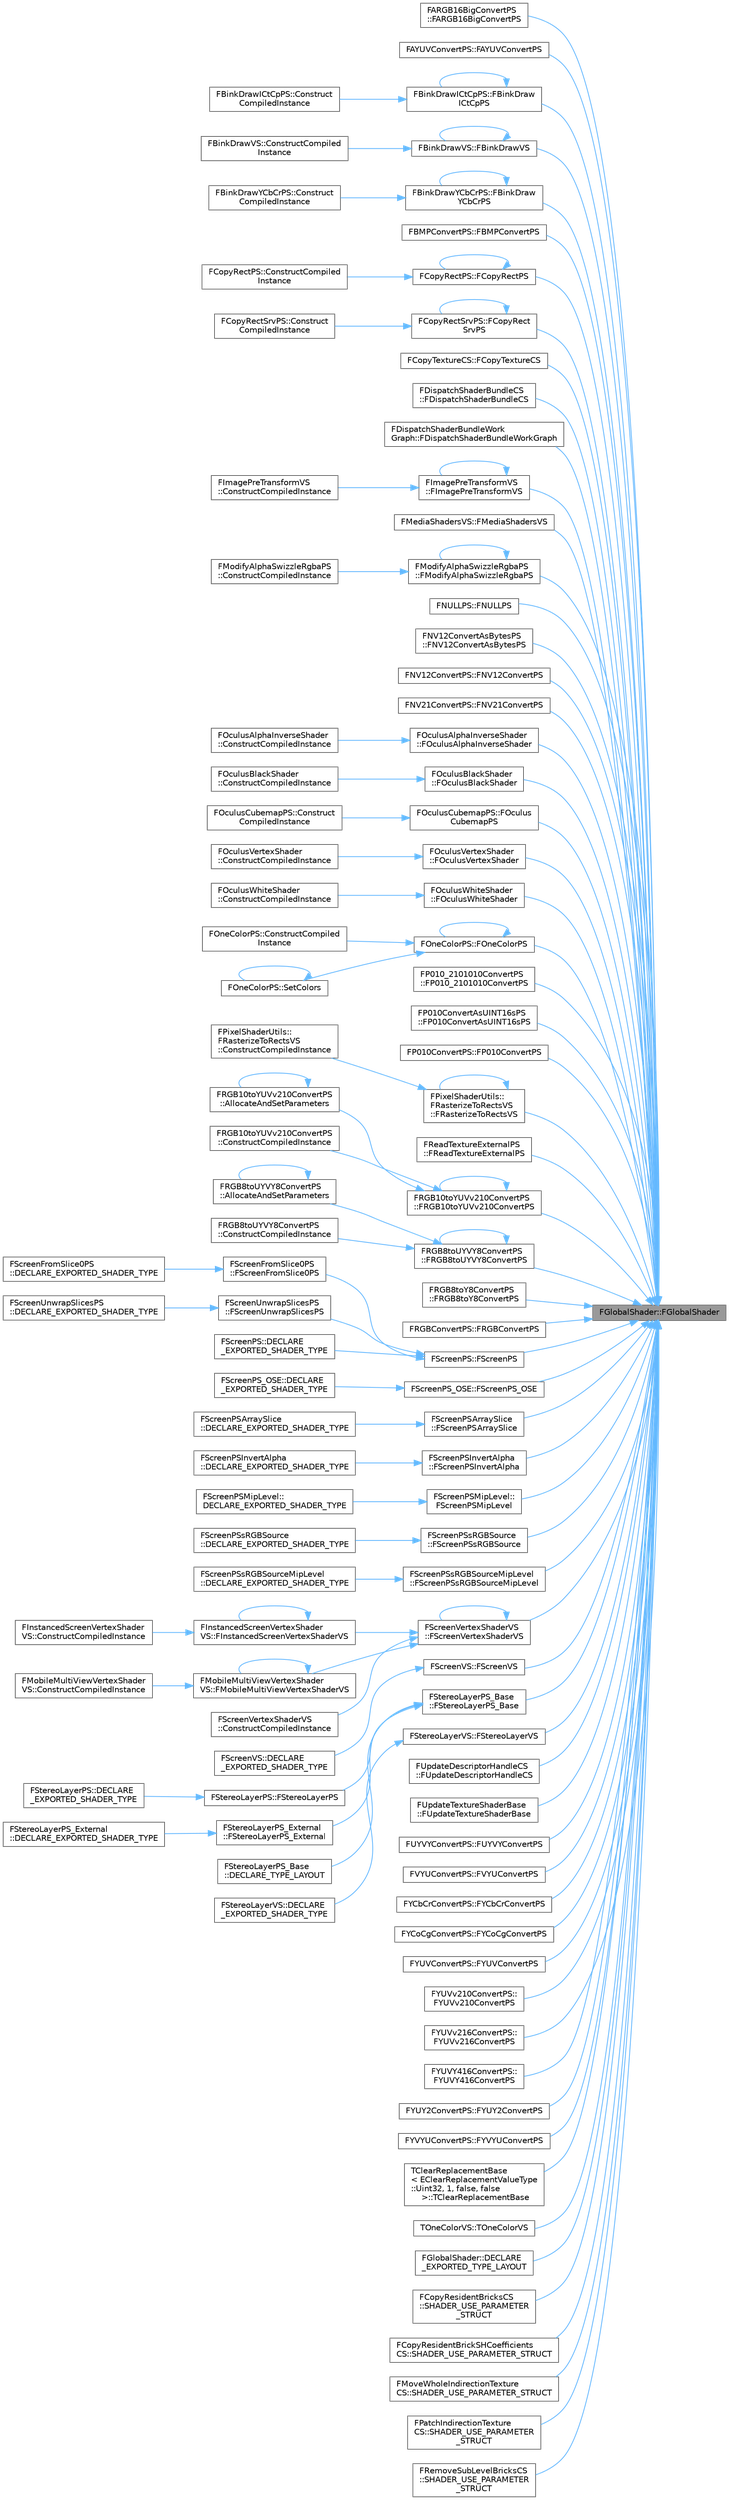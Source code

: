 digraph "FGlobalShader::FGlobalShader"
{
 // INTERACTIVE_SVG=YES
 // LATEX_PDF_SIZE
  bgcolor="transparent";
  edge [fontname=Helvetica,fontsize=10,labelfontname=Helvetica,labelfontsize=10];
  node [fontname=Helvetica,fontsize=10,shape=box,height=0.2,width=0.4];
  rankdir="RL";
  Node1 [id="Node000001",label="FGlobalShader::FGlobalShader",height=0.2,width=0.4,color="gray40", fillcolor="grey60", style="filled", fontcolor="black",tooltip=" "];
  Node1 -> Node2 [id="edge1_Node000001_Node000002",dir="back",color="steelblue1",style="solid",tooltip=" "];
  Node2 [id="Node000002",label="FARGB16BigConvertPS\l::FARGB16BigConvertPS",height=0.2,width=0.4,color="grey40", fillcolor="white", style="filled",URL="$d7/dff/classFARGB16BigConvertPS.html#a1546a1cf2cd12bab828bdc51266ab452",tooltip=" "];
  Node1 -> Node3 [id="edge2_Node000001_Node000003",dir="back",color="steelblue1",style="solid",tooltip=" "];
  Node3 [id="Node000003",label="FAYUVConvertPS::FAYUVConvertPS",height=0.2,width=0.4,color="grey40", fillcolor="white", style="filled",URL="$d0/dd4/classFAYUVConvertPS.html#a81fcce3f9466d0255ccfac33c141bdb2",tooltip=" "];
  Node1 -> Node4 [id="edge3_Node000001_Node000004",dir="back",color="steelblue1",style="solid",tooltip=" "];
  Node4 [id="Node000004",label="FBinkDrawICtCpPS::FBinkDraw\lICtCpPS",height=0.2,width=0.4,color="grey40", fillcolor="white", style="filled",URL="$d1/db4/structFBinkDrawICtCpPS.html#a8112b1bb4328e59064ea8a5fb8157124",tooltip=" "];
  Node4 -> Node4 [id="edge4_Node000004_Node000004",dir="back",color="steelblue1",style="solid",tooltip=" "];
  Node4 -> Node5 [id="edge5_Node000004_Node000005",dir="back",color="steelblue1",style="solid",tooltip=" "];
  Node5 [id="Node000005",label="FBinkDrawICtCpPS::Construct\lCompiledInstance",height=0.2,width=0.4,color="grey40", fillcolor="white", style="filled",URL="$d1/db4/structFBinkDrawICtCpPS.html#ad6f73b5794bdb7696beee6ce1121c237",tooltip=" "];
  Node1 -> Node6 [id="edge6_Node000001_Node000006",dir="back",color="steelblue1",style="solid",tooltip=" "];
  Node6 [id="Node000006",label="FBinkDrawVS::FBinkDrawVS",height=0.2,width=0.4,color="grey40", fillcolor="white", style="filled",URL="$d2/d2d/structFBinkDrawVS.html#a64e51a4860c411419145b16b2d8da222",tooltip=" "];
  Node6 -> Node6 [id="edge7_Node000006_Node000006",dir="back",color="steelblue1",style="solid",tooltip=" "];
  Node6 -> Node7 [id="edge8_Node000006_Node000007",dir="back",color="steelblue1",style="solid",tooltip=" "];
  Node7 [id="Node000007",label="FBinkDrawVS::ConstructCompiled\lInstance",height=0.2,width=0.4,color="grey40", fillcolor="white", style="filled",URL="$d2/d2d/structFBinkDrawVS.html#aff5d38bd596a22af6c45a4969dc11991",tooltip=" "];
  Node1 -> Node8 [id="edge9_Node000001_Node000008",dir="back",color="steelblue1",style="solid",tooltip=" "];
  Node8 [id="Node000008",label="FBinkDrawYCbCrPS::FBinkDraw\lYCbCrPS",height=0.2,width=0.4,color="grey40", fillcolor="white", style="filled",URL="$d9/d6f/structFBinkDrawYCbCrPS.html#aee370de0d56fe867e71a1f330e2864dd",tooltip=" "];
  Node8 -> Node8 [id="edge10_Node000008_Node000008",dir="back",color="steelblue1",style="solid",tooltip=" "];
  Node8 -> Node9 [id="edge11_Node000008_Node000009",dir="back",color="steelblue1",style="solid",tooltip=" "];
  Node9 [id="Node000009",label="FBinkDrawYCbCrPS::Construct\lCompiledInstance",height=0.2,width=0.4,color="grey40", fillcolor="white", style="filled",URL="$d9/d6f/structFBinkDrawYCbCrPS.html#a2797c257272007c17779da72766e24ca",tooltip=" "];
  Node1 -> Node10 [id="edge12_Node000001_Node000010",dir="back",color="steelblue1",style="solid",tooltip=" "];
  Node10 [id="Node000010",label="FBMPConvertPS::FBMPConvertPS",height=0.2,width=0.4,color="grey40", fillcolor="white", style="filled",URL="$d5/de9/classFBMPConvertPS.html#adc086184d63f1b37d76850c6391c3c9b",tooltip=" "];
  Node1 -> Node11 [id="edge13_Node000001_Node000011",dir="back",color="steelblue1",style="solid",tooltip=" "];
  Node11 [id="Node000011",label="FCopyRectPS::FCopyRectPS",height=0.2,width=0.4,color="grey40", fillcolor="white", style="filled",URL="$d0/d8f/classFCopyRectPS.html#ad05d5f16420ff35cc47703bd56e23c67",tooltip=" "];
  Node11 -> Node11 [id="edge14_Node000011_Node000011",dir="back",color="steelblue1",style="solid",tooltip=" "];
  Node11 -> Node12 [id="edge15_Node000011_Node000012",dir="back",color="steelblue1",style="solid",tooltip=" "];
  Node12 [id="Node000012",label="FCopyRectPS::ConstructCompiled\lInstance",height=0.2,width=0.4,color="grey40", fillcolor="white", style="filled",URL="$d0/d8f/classFCopyRectPS.html#a4455b3e9538f5af69b0d3b8656dd3ebd",tooltip=" "];
  Node1 -> Node13 [id="edge16_Node000001_Node000013",dir="back",color="steelblue1",style="solid",tooltip=" "];
  Node13 [id="Node000013",label="FCopyRectSrvPS::FCopyRect\lSrvPS",height=0.2,width=0.4,color="grey40", fillcolor="white", style="filled",URL="$d1/de6/classFCopyRectSrvPS.html#ad7b49567fde5c94abc3e26744fc130cd",tooltip=" "];
  Node13 -> Node13 [id="edge17_Node000013_Node000013",dir="back",color="steelblue1",style="solid",tooltip=" "];
  Node13 -> Node14 [id="edge18_Node000013_Node000014",dir="back",color="steelblue1",style="solid",tooltip=" "];
  Node14 [id="Node000014",label="FCopyRectSrvPS::Construct\lCompiledInstance",height=0.2,width=0.4,color="grey40", fillcolor="white", style="filled",URL="$d1/de6/classFCopyRectSrvPS.html#a7bca7824e8c0c3a6bbdc097d9df52b22",tooltip=" "];
  Node1 -> Node15 [id="edge19_Node000001_Node000015",dir="back",color="steelblue1",style="solid",tooltip=" "];
  Node15 [id="Node000015",label="FCopyTextureCS::FCopyTextureCS",height=0.2,width=0.4,color="grey40", fillcolor="white", style="filled",URL="$d0/d59/classFCopyTextureCS.html#afc85617a84e817f9fe93418214d2c7cd",tooltip=" "];
  Node1 -> Node16 [id="edge20_Node000001_Node000016",dir="back",color="steelblue1",style="solid",tooltip=" "];
  Node16 [id="Node000016",label="FDispatchShaderBundleCS\l::FDispatchShaderBundleCS",height=0.2,width=0.4,color="grey40", fillcolor="white", style="filled",URL="$dd/d49/classFDispatchShaderBundleCS.html#a588950e8ecb00b7a48a53c68b9fc7555",tooltip=" "];
  Node1 -> Node17 [id="edge21_Node000001_Node000017",dir="back",color="steelblue1",style="solid",tooltip=" "];
  Node17 [id="Node000017",label="FDispatchShaderBundleWork\lGraph::FDispatchShaderBundleWorkGraph",height=0.2,width=0.4,color="grey40", fillcolor="white", style="filled",URL="$d5/d06/classFDispatchShaderBundleWorkGraph.html#aa0582a3f15b11de692ec8a2588ce285c",tooltip=" "];
  Node1 -> Node18 [id="edge22_Node000001_Node000018",dir="back",color="steelblue1",style="solid",tooltip=" "];
  Node18 [id="Node000018",label="FImagePreTransformVS\l::FImagePreTransformVS",height=0.2,width=0.4,color="grey40", fillcolor="white", style="filled",URL="$da/d87/classFImagePreTransformVS.html#a125045dd2d6bb003f8bd2dce035d18a2",tooltip=" "];
  Node18 -> Node18 [id="edge23_Node000018_Node000018",dir="back",color="steelblue1",style="solid",tooltip=" "];
  Node18 -> Node19 [id="edge24_Node000018_Node000019",dir="back",color="steelblue1",style="solid",tooltip=" "];
  Node19 [id="Node000019",label="FImagePreTransformVS\l::ConstructCompiledInstance",height=0.2,width=0.4,color="grey40", fillcolor="white", style="filled",URL="$da/d87/classFImagePreTransformVS.html#afc7577e8223ade5fccc97cb473ac9083",tooltip=" "];
  Node1 -> Node20 [id="edge25_Node000001_Node000020",dir="back",color="steelblue1",style="solid",tooltip=" "];
  Node20 [id="Node000020",label="FMediaShadersVS::FMediaShadersVS",height=0.2,width=0.4,color="grey40", fillcolor="white", style="filled",URL="$d2/d41/classFMediaShadersVS.html#a1358d481ef63aca7514822e7172c3733",tooltip="Initialization constructor."];
  Node1 -> Node21 [id="edge26_Node000001_Node000021",dir="back",color="steelblue1",style="solid",tooltip=" "];
  Node21 [id="Node000021",label="FModifyAlphaSwizzleRgbaPS\l::FModifyAlphaSwizzleRgbaPS",height=0.2,width=0.4,color="grey40", fillcolor="white", style="filled",URL="$d1/dfd/classFModifyAlphaSwizzleRgbaPS.html#a26409c2d9121ee2d86e5f6fcb1101f01",tooltip=" "];
  Node21 -> Node21 [id="edge27_Node000021_Node000021",dir="back",color="steelblue1",style="solid",tooltip=" "];
  Node21 -> Node22 [id="edge28_Node000021_Node000022",dir="back",color="steelblue1",style="solid",tooltip=" "];
  Node22 [id="Node000022",label="FModifyAlphaSwizzleRgbaPS\l::ConstructCompiledInstance",height=0.2,width=0.4,color="grey40", fillcolor="white", style="filled",URL="$d1/dfd/classFModifyAlphaSwizzleRgbaPS.html#abdcb216c4860a0f74404ae286a6e89e8",tooltip=" "];
  Node1 -> Node23 [id="edge29_Node000001_Node000023",dir="back",color="steelblue1",style="solid",tooltip=" "];
  Node23 [id="Node000023",label="FNULLPS::FNULLPS",height=0.2,width=0.4,color="grey40", fillcolor="white", style="filled",URL="$d3/deb/classFNULLPS.html#a0031077867722d00bd1b1c6ce2fba831",tooltip=" "];
  Node1 -> Node24 [id="edge30_Node000001_Node000024",dir="back",color="steelblue1",style="solid",tooltip=" "];
  Node24 [id="Node000024",label="FNV12ConvertAsBytesPS\l::FNV12ConvertAsBytesPS",height=0.2,width=0.4,color="grey40", fillcolor="white", style="filled",URL="$df/d87/classFNV12ConvertAsBytesPS.html#a8e548e2b16fa6b211b73182a559d1855",tooltip=" "];
  Node1 -> Node25 [id="edge31_Node000001_Node000025",dir="back",color="steelblue1",style="solid",tooltip=" "];
  Node25 [id="Node000025",label="FNV12ConvertPS::FNV12ConvertPS",height=0.2,width=0.4,color="grey40", fillcolor="white", style="filled",URL="$dd/d1d/classFNV12ConvertPS.html#a05ee2df8ec522f61a5cebf7d7086ee37",tooltip=" "];
  Node1 -> Node26 [id="edge32_Node000001_Node000026",dir="back",color="steelblue1",style="solid",tooltip=" "];
  Node26 [id="Node000026",label="FNV21ConvertPS::FNV21ConvertPS",height=0.2,width=0.4,color="grey40", fillcolor="white", style="filled",URL="$dd/dc5/classFNV21ConvertPS.html#a74750c4e8392f706fa2fdb256162f3db",tooltip=" "];
  Node1 -> Node27 [id="edge33_Node000001_Node000027",dir="back",color="steelblue1",style="solid",tooltip=" "];
  Node27 [id="Node000027",label="FOculusAlphaInverseShader\l::FOculusAlphaInverseShader",height=0.2,width=0.4,color="grey40", fillcolor="white", style="filled",URL="$dd/d47/classFOculusAlphaInverseShader.html#af05765646b2acc6ad5d5b30668b6dcbe",tooltip=" "];
  Node27 -> Node28 [id="edge34_Node000027_Node000028",dir="back",color="steelblue1",style="solid",tooltip=" "];
  Node28 [id="Node000028",label="FOculusAlphaInverseShader\l::ConstructCompiledInstance",height=0.2,width=0.4,color="grey40", fillcolor="white", style="filled",URL="$dd/d47/classFOculusAlphaInverseShader.html#a4af590559d0a67f081755701c4af7c43",tooltip=" "];
  Node1 -> Node29 [id="edge35_Node000001_Node000029",dir="back",color="steelblue1",style="solid",tooltip=" "];
  Node29 [id="Node000029",label="FOculusBlackShader\l::FOculusBlackShader",height=0.2,width=0.4,color="grey40", fillcolor="white", style="filled",URL="$d9/d78/classFOculusBlackShader.html#aa51ce20b20b115fb5965673b7b4bc982",tooltip=" "];
  Node29 -> Node30 [id="edge36_Node000029_Node000030",dir="back",color="steelblue1",style="solid",tooltip=" "];
  Node30 [id="Node000030",label="FOculusBlackShader\l::ConstructCompiledInstance",height=0.2,width=0.4,color="grey40", fillcolor="white", style="filled",URL="$d9/d78/classFOculusBlackShader.html#ad37e23de412ce7343ee87871c194459c",tooltip=" "];
  Node1 -> Node31 [id="edge37_Node000001_Node000031",dir="back",color="steelblue1",style="solid",tooltip=" "];
  Node31 [id="Node000031",label="FOculusCubemapPS::FOculus\lCubemapPS",height=0.2,width=0.4,color="grey40", fillcolor="white", style="filled",URL="$d0/d85/classFOculusCubemapPS.html#aa86d4afdc5fb730af8b5a37e9bb448fc",tooltip=" "];
  Node31 -> Node32 [id="edge38_Node000031_Node000032",dir="back",color="steelblue1",style="solid",tooltip=" "];
  Node32 [id="Node000032",label="FOculusCubemapPS::Construct\lCompiledInstance",height=0.2,width=0.4,color="grey40", fillcolor="white", style="filled",URL="$d0/d85/classFOculusCubemapPS.html#ae206a75b39cbf56a4b14cd54ccc00c53",tooltip=" "];
  Node1 -> Node33 [id="edge39_Node000001_Node000033",dir="back",color="steelblue1",style="solid",tooltip=" "];
  Node33 [id="Node000033",label="FOculusVertexShader\l::FOculusVertexShader",height=0.2,width=0.4,color="grey40", fillcolor="white", style="filled",URL="$df/de5/classFOculusVertexShader.html#aabb08474d64d4336efcd94535b4d8272",tooltip=" "];
  Node33 -> Node34 [id="edge40_Node000033_Node000034",dir="back",color="steelblue1",style="solid",tooltip=" "];
  Node34 [id="Node000034",label="FOculusVertexShader\l::ConstructCompiledInstance",height=0.2,width=0.4,color="grey40", fillcolor="white", style="filled",URL="$df/de5/classFOculusVertexShader.html#a141db781c5eb11eec1b7dddb4fc87751",tooltip=" "];
  Node1 -> Node35 [id="edge41_Node000001_Node000035",dir="back",color="steelblue1",style="solid",tooltip=" "];
  Node35 [id="Node000035",label="FOculusWhiteShader\l::FOculusWhiteShader",height=0.2,width=0.4,color="grey40", fillcolor="white", style="filled",URL="$df/ded/classFOculusWhiteShader.html#a1854fd977fc16d6ee351c02bc5cdf2c8",tooltip=" "];
  Node35 -> Node36 [id="edge42_Node000035_Node000036",dir="back",color="steelblue1",style="solid",tooltip=" "];
  Node36 [id="Node000036",label="FOculusWhiteShader\l::ConstructCompiledInstance",height=0.2,width=0.4,color="grey40", fillcolor="white", style="filled",URL="$df/ded/classFOculusWhiteShader.html#a4a9bb4e970377fdd6eca128790a0f7f3",tooltip=" "];
  Node1 -> Node37 [id="edge43_Node000001_Node000037",dir="back",color="steelblue1",style="solid",tooltip=" "];
  Node37 [id="Node000037",label="FOneColorPS::FOneColorPS",height=0.2,width=0.4,color="grey40", fillcolor="white", style="filled",URL="$d7/d92/classFOneColorPS.html#aa6f8549b4302d400e466c12df8454087",tooltip=" "];
  Node37 -> Node37 [id="edge44_Node000037_Node000037",dir="back",color="steelblue1",style="solid",tooltip=" "];
  Node37 -> Node38 [id="edge45_Node000037_Node000038",dir="back",color="steelblue1",style="solid",tooltip=" "];
  Node38 [id="Node000038",label="FOneColorPS::ConstructCompiled\lInstance",height=0.2,width=0.4,color="grey40", fillcolor="white", style="filled",URL="$d7/d92/classFOneColorPS.html#a97650a044b355b4b5ffb94e40d6714b8",tooltip=" "];
  Node37 -> Node39 [id="edge46_Node000037_Node000039",dir="back",color="steelblue1",style="solid",tooltip=" "];
  Node39 [id="Node000039",label="FOneColorPS::SetColors",height=0.2,width=0.4,color="grey40", fillcolor="white", style="filled",URL="$d7/d92/classFOneColorPS.html#a407e3548e0bf6996100a2060e7672f2b",tooltip=" "];
  Node39 -> Node39 [id="edge47_Node000039_Node000039",dir="back",color="steelblue1",style="solid",tooltip=" "];
  Node1 -> Node40 [id="edge48_Node000001_Node000040",dir="back",color="steelblue1",style="solid",tooltip=" "];
  Node40 [id="Node000040",label="FP010_2101010ConvertPS\l::FP010_2101010ConvertPS",height=0.2,width=0.4,color="grey40", fillcolor="white", style="filled",URL="$d4/d17/classFP010__2101010ConvertPS.html#a7d8a369decd2d6553825b3d3cbba58b1",tooltip=" "];
  Node1 -> Node41 [id="edge49_Node000001_Node000041",dir="back",color="steelblue1",style="solid",tooltip=" "];
  Node41 [id="Node000041",label="FP010ConvertAsUINT16sPS\l::FP010ConvertAsUINT16sPS",height=0.2,width=0.4,color="grey40", fillcolor="white", style="filled",URL="$d8/d21/classFP010ConvertAsUINT16sPS.html#a7cf1d7a8434c542242c5b4722ff15901",tooltip=" "];
  Node1 -> Node42 [id="edge50_Node000001_Node000042",dir="back",color="steelblue1",style="solid",tooltip=" "];
  Node42 [id="Node000042",label="FP010ConvertPS::FP010ConvertPS",height=0.2,width=0.4,color="grey40", fillcolor="white", style="filled",URL="$d2/d44/classFP010ConvertPS.html#aee1e13c04c18f9ff66d1a1290002fac3",tooltip=" "];
  Node1 -> Node43 [id="edge51_Node000001_Node000043",dir="back",color="steelblue1",style="solid",tooltip=" "];
  Node43 [id="Node000043",label="FPixelShaderUtils::\lFRasterizeToRectsVS\l::FRasterizeToRectsVS",height=0.2,width=0.4,color="grey40", fillcolor="white", style="filled",URL="$df/dd7/classFPixelShaderUtils_1_1FRasterizeToRectsVS.html#af863d0d4525a61ade03e86e633f44d2d",tooltip=" "];
  Node43 -> Node43 [id="edge52_Node000043_Node000043",dir="back",color="steelblue1",style="solid",tooltip=" "];
  Node43 -> Node44 [id="edge53_Node000043_Node000044",dir="back",color="steelblue1",style="solid",tooltip=" "];
  Node44 [id="Node000044",label="FPixelShaderUtils::\lFRasterizeToRectsVS\l::ConstructCompiledInstance",height=0.2,width=0.4,color="grey40", fillcolor="white", style="filled",URL="$df/dd7/classFPixelShaderUtils_1_1FRasterizeToRectsVS.html#a98f54521597eaec3718d3e5abf5abe27",tooltip=" "];
  Node1 -> Node45 [id="edge54_Node000001_Node000045",dir="back",color="steelblue1",style="solid",tooltip=" "];
  Node45 [id="Node000045",label="FReadTextureExternalPS\l::FReadTextureExternalPS",height=0.2,width=0.4,color="grey40", fillcolor="white", style="filled",URL="$d7/d43/classFReadTextureExternalPS.html#abb6bf8024e8b8bf081eb4b0002e7463c",tooltip=" "];
  Node1 -> Node46 [id="edge55_Node000001_Node000046",dir="back",color="steelblue1",style="solid",tooltip=" "];
  Node46 [id="Node000046",label="FRGB10toYUVv210ConvertPS\l::FRGB10toYUVv210ConvertPS",height=0.2,width=0.4,color="grey40", fillcolor="white", style="filled",URL="$d5/d92/classFRGB10toYUVv210ConvertPS.html#a99b15dbba287031cee5aee2819a21a6a",tooltip=" "];
  Node46 -> Node46 [id="edge56_Node000046_Node000046",dir="back",color="steelblue1",style="solid",tooltip=" "];
  Node46 -> Node47 [id="edge57_Node000046_Node000047",dir="back",color="steelblue1",style="solid",tooltip=" "];
  Node47 [id="Node000047",label="FRGB10toYUVv210ConvertPS\l::AllocateAndSetParameters",height=0.2,width=0.4,color="grey40", fillcolor="white", style="filled",URL="$d5/d92/classFRGB10toYUVv210ConvertPS.html#a21309fe3fceabe29c451421dfc3c911e",tooltip="Allocates and setup shader parameter in the incoming graph builder."];
  Node47 -> Node47 [id="edge58_Node000047_Node000047",dir="back",color="steelblue1",style="solid",tooltip=" "];
  Node46 -> Node48 [id="edge59_Node000046_Node000048",dir="back",color="steelblue1",style="solid",tooltip=" "];
  Node48 [id="Node000048",label="FRGB10toYUVv210ConvertPS\l::ConstructCompiledInstance",height=0.2,width=0.4,color="grey40", fillcolor="white", style="filled",URL="$d5/d92/classFRGB10toYUVv210ConvertPS.html#a24a0842611e7b28755e427546ecc0090",tooltip=" "];
  Node1 -> Node49 [id="edge60_Node000001_Node000049",dir="back",color="steelblue1",style="solid",tooltip=" "];
  Node49 [id="Node000049",label="FRGB8toUYVY8ConvertPS\l::FRGB8toUYVY8ConvertPS",height=0.2,width=0.4,color="grey40", fillcolor="white", style="filled",URL="$d4/d05/classFRGB8toUYVY8ConvertPS.html#a6763ce3ebdf8e0f1348bd4b6f400bafa",tooltip=" "];
  Node49 -> Node49 [id="edge61_Node000049_Node000049",dir="back",color="steelblue1",style="solid",tooltip=" "];
  Node49 -> Node50 [id="edge62_Node000049_Node000050",dir="back",color="steelblue1",style="solid",tooltip=" "];
  Node50 [id="Node000050",label="FRGB8toUYVY8ConvertPS\l::AllocateAndSetParameters",height=0.2,width=0.4,color="grey40", fillcolor="white", style="filled",URL="$d4/d05/classFRGB8toUYVY8ConvertPS.html#a138064e848545c6154262f162f3a2a12",tooltip="Allocates and setup shader parameter in the incoming graph builder."];
  Node50 -> Node50 [id="edge63_Node000050_Node000050",dir="back",color="steelblue1",style="solid",tooltip=" "];
  Node49 -> Node51 [id="edge64_Node000049_Node000051",dir="back",color="steelblue1",style="solid",tooltip=" "];
  Node51 [id="Node000051",label="FRGB8toUYVY8ConvertPS\l::ConstructCompiledInstance",height=0.2,width=0.4,color="grey40", fillcolor="white", style="filled",URL="$d4/d05/classFRGB8toUYVY8ConvertPS.html#a56c2fd7fa59666bca4e7f242f30e3987",tooltip=" "];
  Node1 -> Node52 [id="edge65_Node000001_Node000052",dir="back",color="steelblue1",style="solid",tooltip=" "];
  Node52 [id="Node000052",label="FRGB8toY8ConvertPS\l::FRGB8toY8ConvertPS",height=0.2,width=0.4,color="grey40", fillcolor="white", style="filled",URL="$d8/d78/classFRGB8toY8ConvertPS.html#aff1ab85026120d571649c428cba79063",tooltip=" "];
  Node1 -> Node53 [id="edge66_Node000001_Node000053",dir="back",color="steelblue1",style="solid",tooltip=" "];
  Node53 [id="Node000053",label="FRGBConvertPS::FRGBConvertPS",height=0.2,width=0.4,color="grey40", fillcolor="white", style="filled",URL="$d3/d7f/classFRGBConvertPS.html#a540a4dbb38206d2501e00db4975872da",tooltip=" "];
  Node1 -> Node54 [id="edge67_Node000001_Node000054",dir="back",color="steelblue1",style="solid",tooltip=" "];
  Node54 [id="Node000054",label="FScreenPS::FScreenPS",height=0.2,width=0.4,color="grey40", fillcolor="white", style="filled",URL="$d9/d2a/classFScreenPS.html#a73f1d1a0c709246b9aebfa7376f29b90",tooltip=" "];
  Node54 -> Node55 [id="edge68_Node000054_Node000055",dir="back",color="steelblue1",style="solid",tooltip=" "];
  Node55 [id="Node000055",label="FScreenFromSlice0PS\l::FScreenFromSlice0PS",height=0.2,width=0.4,color="grey40", fillcolor="white", style="filled",URL="$d7/d85/classFScreenFromSlice0PS.html#aafe1ee868cb1a3835bd05f00508f11f7",tooltip=" "];
  Node55 -> Node56 [id="edge69_Node000055_Node000056",dir="back",color="steelblue1",style="solid",tooltip=" "];
  Node56 [id="Node000056",label="FScreenFromSlice0PS\l::DECLARE_EXPORTED_SHADER_TYPE",height=0.2,width=0.4,color="grey40", fillcolor="white", style="filled",URL="$d7/d85/classFScreenFromSlice0PS.html#a45fbf3208d179a2009165575b2828dae",tooltip=" "];
  Node54 -> Node57 [id="edge70_Node000054_Node000057",dir="back",color="steelblue1",style="solid",tooltip=" "];
  Node57 [id="Node000057",label="FScreenUnwrapSlicesPS\l::FScreenUnwrapSlicesPS",height=0.2,width=0.4,color="grey40", fillcolor="white", style="filled",URL="$d9/d23/classFScreenUnwrapSlicesPS.html#a550f8d2d0062a38f079f4ea5ff63271b",tooltip=" "];
  Node57 -> Node58 [id="edge71_Node000057_Node000058",dir="back",color="steelblue1",style="solid",tooltip=" "];
  Node58 [id="Node000058",label="FScreenUnwrapSlicesPS\l::DECLARE_EXPORTED_SHADER_TYPE",height=0.2,width=0.4,color="grey40", fillcolor="white", style="filled",URL="$d9/d23/classFScreenUnwrapSlicesPS.html#ae7dd0ca34614039f97d6d089b88d4a03",tooltip=" "];
  Node54 -> Node59 [id="edge72_Node000054_Node000059",dir="back",color="steelblue1",style="solid",tooltip=" "];
  Node59 [id="Node000059",label="FScreenPS::DECLARE\l_EXPORTED_SHADER_TYPE",height=0.2,width=0.4,color="grey40", fillcolor="white", style="filled",URL="$d9/d2a/classFScreenPS.html#a233051b6a06c03f61727fcfda8592113",tooltip=" "];
  Node1 -> Node60 [id="edge73_Node000001_Node000060",dir="back",color="steelblue1",style="solid",tooltip=" "];
  Node60 [id="Node000060",label="FScreenPS_OSE::FScreenPS_OSE",height=0.2,width=0.4,color="grey40", fillcolor="white", style="filled",URL="$dd/dc7/classFScreenPS__OSE.html#ae1e5e931659cb16535de74c5281b9059",tooltip=" "];
  Node60 -> Node61 [id="edge74_Node000060_Node000061",dir="back",color="steelblue1",style="solid",tooltip=" "];
  Node61 [id="Node000061",label="FScreenPS_OSE::DECLARE\l_EXPORTED_SHADER_TYPE",height=0.2,width=0.4,color="grey40", fillcolor="white", style="filled",URL="$dd/dc7/classFScreenPS__OSE.html#afe6c03bb7d62fdc30695e5eee7718413",tooltip=" "];
  Node1 -> Node62 [id="edge75_Node000001_Node000062",dir="back",color="steelblue1",style="solid",tooltip=" "];
  Node62 [id="Node000062",label="FScreenPSArraySlice\l::FScreenPSArraySlice",height=0.2,width=0.4,color="grey40", fillcolor="white", style="filled",URL="$d0/d79/classFScreenPSArraySlice.html#a63db3bd381ddfbeb740df7e4efc68d62",tooltip=" "];
  Node62 -> Node63 [id="edge76_Node000062_Node000063",dir="back",color="steelblue1",style="solid",tooltip=" "];
  Node63 [id="Node000063",label="FScreenPSArraySlice\l::DECLARE_EXPORTED_SHADER_TYPE",height=0.2,width=0.4,color="grey40", fillcolor="white", style="filled",URL="$d0/d79/classFScreenPSArraySlice.html#a28cf6e84d4d5a065e05bfc63e511593e",tooltip=" "];
  Node1 -> Node64 [id="edge77_Node000001_Node000064",dir="back",color="steelblue1",style="solid",tooltip=" "];
  Node64 [id="Node000064",label="FScreenPSInvertAlpha\l::FScreenPSInvertAlpha",height=0.2,width=0.4,color="grey40", fillcolor="white", style="filled",URL="$dc/d9c/classFScreenPSInvertAlpha.html#ad836a0ff7a97d2c11f3b0bac878fdb77",tooltip=" "];
  Node64 -> Node65 [id="edge78_Node000064_Node000065",dir="back",color="steelblue1",style="solid",tooltip=" "];
  Node65 [id="Node000065",label="FScreenPSInvertAlpha\l::DECLARE_EXPORTED_SHADER_TYPE",height=0.2,width=0.4,color="grey40", fillcolor="white", style="filled",URL="$dc/d9c/classFScreenPSInvertAlpha.html#a0aaa3070e931fae981f3433b3e449a82",tooltip=" "];
  Node1 -> Node66 [id="edge79_Node000001_Node000066",dir="back",color="steelblue1",style="solid",tooltip=" "];
  Node66 [id="Node000066",label="FScreenPSMipLevel::\lFScreenPSMipLevel",height=0.2,width=0.4,color="grey40", fillcolor="white", style="filled",URL="$d6/d75/classFScreenPSMipLevel.html#a8faa1da6f875d3140a89d9cf30f87d64",tooltip=" "];
  Node66 -> Node67 [id="edge80_Node000066_Node000067",dir="back",color="steelblue1",style="solid",tooltip=" "];
  Node67 [id="Node000067",label="FScreenPSMipLevel::\lDECLARE_EXPORTED_SHADER_TYPE",height=0.2,width=0.4,color="grey40", fillcolor="white", style="filled",URL="$d6/d75/classFScreenPSMipLevel.html#a2b2c1a31aac6ef6a775bef5e4e736b59",tooltip=" "];
  Node1 -> Node68 [id="edge81_Node000001_Node000068",dir="back",color="steelblue1",style="solid",tooltip=" "];
  Node68 [id="Node000068",label="FScreenPSsRGBSource\l::FScreenPSsRGBSource",height=0.2,width=0.4,color="grey40", fillcolor="white", style="filled",URL="$d4/d03/classFScreenPSsRGBSource.html#a306f727d367f9330f422d47dc53b6a03",tooltip=" "];
  Node68 -> Node69 [id="edge82_Node000068_Node000069",dir="back",color="steelblue1",style="solid",tooltip=" "];
  Node69 [id="Node000069",label="FScreenPSsRGBSource\l::DECLARE_EXPORTED_SHADER_TYPE",height=0.2,width=0.4,color="grey40", fillcolor="white", style="filled",URL="$d4/d03/classFScreenPSsRGBSource.html#a4eb8f934a9e8ce9904cc826dece8b117",tooltip=" "];
  Node1 -> Node70 [id="edge83_Node000001_Node000070",dir="back",color="steelblue1",style="solid",tooltip=" "];
  Node70 [id="Node000070",label="FScreenPSsRGBSourceMipLevel\l::FScreenPSsRGBSourceMipLevel",height=0.2,width=0.4,color="grey40", fillcolor="white", style="filled",URL="$d2/d3e/classFScreenPSsRGBSourceMipLevel.html#a14f11cbdc58e848d2a7c3228e8121065",tooltip=" "];
  Node70 -> Node71 [id="edge84_Node000070_Node000071",dir="back",color="steelblue1",style="solid",tooltip=" "];
  Node71 [id="Node000071",label="FScreenPSsRGBSourceMipLevel\l::DECLARE_EXPORTED_SHADER_TYPE",height=0.2,width=0.4,color="grey40", fillcolor="white", style="filled",URL="$d2/d3e/classFScreenPSsRGBSourceMipLevel.html#a17987d52678378c612aede2cbfbde696",tooltip=" "];
  Node1 -> Node72 [id="edge85_Node000001_Node000072",dir="back",color="steelblue1",style="solid",tooltip=" "];
  Node72 [id="Node000072",label="FScreenVertexShaderVS\l::FScreenVertexShaderVS",height=0.2,width=0.4,color="grey40", fillcolor="white", style="filled",URL="$db/dca/classFScreenVertexShaderVS.html#a2f143ce9c7b98388bdc6c6232cc09e8c",tooltip=" "];
  Node72 -> Node73 [id="edge86_Node000072_Node000073",dir="back",color="steelblue1",style="solid",tooltip=" "];
  Node73 [id="Node000073",label="FInstancedScreenVertexShader\lVS::FInstancedScreenVertexShaderVS",height=0.2,width=0.4,color="grey40", fillcolor="white", style="filled",URL="$d9/da3/classFInstancedScreenVertexShaderVS.html#a256c7f483f3f1d5a7b7471382ca47075",tooltip=" "];
  Node73 -> Node73 [id="edge87_Node000073_Node000073",dir="back",color="steelblue1",style="solid",tooltip=" "];
  Node73 -> Node74 [id="edge88_Node000073_Node000074",dir="back",color="steelblue1",style="solid",tooltip=" "];
  Node74 [id="Node000074",label="FInstancedScreenVertexShader\lVS::ConstructCompiledInstance",height=0.2,width=0.4,color="grey40", fillcolor="white", style="filled",URL="$d9/da3/classFInstancedScreenVertexShaderVS.html#a0fc09d44413de465145a4454569a89c7",tooltip=" "];
  Node72 -> Node75 [id="edge89_Node000072_Node000075",dir="back",color="steelblue1",style="solid",tooltip=" "];
  Node75 [id="Node000075",label="FMobileMultiViewVertexShader\lVS::FMobileMultiViewVertexShaderVS",height=0.2,width=0.4,color="grey40", fillcolor="white", style="filled",URL="$da/dd4/classFMobileMultiViewVertexShaderVS.html#a77c2a10cdedf498233e9f74d187801a9",tooltip=" "];
  Node75 -> Node75 [id="edge90_Node000075_Node000075",dir="back",color="steelblue1",style="solid",tooltip=" "];
  Node75 -> Node76 [id="edge91_Node000075_Node000076",dir="back",color="steelblue1",style="solid",tooltip=" "];
  Node76 [id="Node000076",label="FMobileMultiViewVertexShader\lVS::ConstructCompiledInstance",height=0.2,width=0.4,color="grey40", fillcolor="white", style="filled",URL="$da/dd4/classFMobileMultiViewVertexShaderVS.html#a9b11da5d787a3e9f50f7434f59f35ee6",tooltip=" "];
  Node72 -> Node72 [id="edge92_Node000072_Node000072",dir="back",color="steelblue1",style="solid",tooltip=" "];
  Node72 -> Node77 [id="edge93_Node000072_Node000077",dir="back",color="steelblue1",style="solid",tooltip=" "];
  Node77 [id="Node000077",label="FScreenVertexShaderVS\l::ConstructCompiledInstance",height=0.2,width=0.4,color="grey40", fillcolor="white", style="filled",URL="$db/dca/classFScreenVertexShaderVS.html#a811d586ab35a3ac1db6b29248968a4f5",tooltip=" "];
  Node1 -> Node78 [id="edge94_Node000001_Node000078",dir="back",color="steelblue1",style="solid",tooltip=" "];
  Node78 [id="Node000078",label="FScreenVS::FScreenVS",height=0.2,width=0.4,color="grey40", fillcolor="white", style="filled",URL="$d0/d8a/classFScreenVS.html#a4cbfba87e0d6529e505fec1a65f67092",tooltip=" "];
  Node78 -> Node79 [id="edge95_Node000078_Node000079",dir="back",color="steelblue1",style="solid",tooltip=" "];
  Node79 [id="Node000079",label="FScreenVS::DECLARE\l_EXPORTED_SHADER_TYPE",height=0.2,width=0.4,color="grey40", fillcolor="white", style="filled",URL="$d0/d8a/classFScreenVS.html#aa41160b5607b1f19c6f00961493d1884",tooltip=" "];
  Node1 -> Node80 [id="edge96_Node000001_Node000080",dir="back",color="steelblue1",style="solid",tooltip=" "];
  Node80 [id="Node000080",label="FStereoLayerPS_Base\l::FStereoLayerPS_Base",height=0.2,width=0.4,color="grey40", fillcolor="white", style="filled",URL="$d0/dcb/classFStereoLayerPS__Base.html#afb60192c1a1a51fc343e7b8783095d55",tooltip=" "];
  Node80 -> Node81 [id="edge97_Node000080_Node000081",dir="back",color="steelblue1",style="solid",tooltip=" "];
  Node81 [id="Node000081",label="FStereoLayerPS::FStereoLayerPS",height=0.2,width=0.4,color="grey40", fillcolor="white", style="filled",URL="$d6/dec/classFStereoLayerPS.html#a54164f92e348c3061222f00e41ce3dac",tooltip=" "];
  Node81 -> Node82 [id="edge98_Node000081_Node000082",dir="back",color="steelblue1",style="solid",tooltip=" "];
  Node82 [id="Node000082",label="FStereoLayerPS::DECLARE\l_EXPORTED_SHADER_TYPE",height=0.2,width=0.4,color="grey40", fillcolor="white", style="filled",URL="$d6/dec/classFStereoLayerPS.html#aa153a7d3478f39eaddd7e27128fa2ad6",tooltip=" "];
  Node80 -> Node83 [id="edge99_Node000080_Node000083",dir="back",color="steelblue1",style="solid",tooltip=" "];
  Node83 [id="Node000083",label="FStereoLayerPS_External\l::FStereoLayerPS_External",height=0.2,width=0.4,color="grey40", fillcolor="white", style="filled",URL="$d3/dba/classFStereoLayerPS__External.html#a45159164cd83deba7f3ee9a045f652f0",tooltip=" "];
  Node83 -> Node84 [id="edge100_Node000083_Node000084",dir="back",color="steelblue1",style="solid",tooltip=" "];
  Node84 [id="Node000084",label="FStereoLayerPS_External\l::DECLARE_EXPORTED_SHADER_TYPE",height=0.2,width=0.4,color="grey40", fillcolor="white", style="filled",URL="$d3/dba/classFStereoLayerPS__External.html#ab849ecf866460532c802e0ed47bf3d70",tooltip=" "];
  Node80 -> Node85 [id="edge101_Node000080_Node000085",dir="back",color="steelblue1",style="solid",tooltip=" "];
  Node85 [id="Node000085",label="FStereoLayerPS_Base\l::DECLARE_TYPE_LAYOUT",height=0.2,width=0.4,color="grey40", fillcolor="white", style="filled",URL="$d0/dcb/classFStereoLayerPS__Base.html#a42f32fed203403f0241a0698f6f184c1",tooltip=" "];
  Node1 -> Node86 [id="edge102_Node000001_Node000086",dir="back",color="steelblue1",style="solid",tooltip=" "];
  Node86 [id="Node000086",label="FStereoLayerVS::FStereoLayerVS",height=0.2,width=0.4,color="grey40", fillcolor="white", style="filled",URL="$db/d53/classFStereoLayerVS.html#a3ee279104f9477b723c756fe12d239bc",tooltip=" "];
  Node86 -> Node87 [id="edge103_Node000086_Node000087",dir="back",color="steelblue1",style="solid",tooltip=" "];
  Node87 [id="Node000087",label="FStereoLayerVS::DECLARE\l_EXPORTED_SHADER_TYPE",height=0.2,width=0.4,color="grey40", fillcolor="white", style="filled",URL="$db/d53/classFStereoLayerVS.html#afc896b37a8dea66fdb48562741c1291e",tooltip=" "];
  Node1 -> Node88 [id="edge104_Node000001_Node000088",dir="back",color="steelblue1",style="solid",tooltip=" "];
  Node88 [id="Node000088",label="FUpdateDescriptorHandleCS\l::FUpdateDescriptorHandleCS",height=0.2,width=0.4,color="grey40", fillcolor="white", style="filled",URL="$db/dc5/structFUpdateDescriptorHandleCS.html#af81323335b6b6b04158d303f97c069eb",tooltip=" "];
  Node1 -> Node89 [id="edge105_Node000001_Node000089",dir="back",color="steelblue1",style="solid",tooltip=" "];
  Node89 [id="Node000089",label="FUpdateTextureShaderBase\l::FUpdateTextureShaderBase",height=0.2,width=0.4,color="grey40", fillcolor="white", style="filled",URL="$db/da5/classFUpdateTextureShaderBase.html#abfcc5065b2d3c0faf6caf1ac708d7651",tooltip=" "];
  Node1 -> Node90 [id="edge106_Node000001_Node000090",dir="back",color="steelblue1",style="solid",tooltip=" "];
  Node90 [id="Node000090",label="FUYVYConvertPS::FUYVYConvertPS",height=0.2,width=0.4,color="grey40", fillcolor="white", style="filled",URL="$d4/dd3/classFUYVYConvertPS.html#a43d99744d7577b8554f2460136aa79c5",tooltip=" "];
  Node1 -> Node91 [id="edge107_Node000001_Node000091",dir="back",color="steelblue1",style="solid",tooltip=" "];
  Node91 [id="Node000091",label="FVYUConvertPS::FVYUConvertPS",height=0.2,width=0.4,color="grey40", fillcolor="white", style="filled",URL="$d9/d16/classFVYUConvertPS.html#ac1596fc8c9c6fab022accb4b8943f238",tooltip=" "];
  Node1 -> Node92 [id="edge108_Node000001_Node000092",dir="back",color="steelblue1",style="solid",tooltip=" "];
  Node92 [id="Node000092",label="FYCbCrConvertPS::FYCbCrConvertPS",height=0.2,width=0.4,color="grey40", fillcolor="white", style="filled",URL="$d2/dcc/classFYCbCrConvertPS.html#a319ab552fcadaa224b4a0da497d92234",tooltip=" "];
  Node1 -> Node93 [id="edge109_Node000001_Node000093",dir="back",color="steelblue1",style="solid",tooltip=" "];
  Node93 [id="Node000093",label="FYCoCgConvertPS::FYCoCgConvertPS",height=0.2,width=0.4,color="grey40", fillcolor="white", style="filled",URL="$db/d8d/classFYCoCgConvertPS.html#a40df63dfa31405efa96357cff00c5b71",tooltip=" "];
  Node1 -> Node94 [id="edge110_Node000001_Node000094",dir="back",color="steelblue1",style="solid",tooltip=" "];
  Node94 [id="Node000094",label="FYUVConvertPS::FYUVConvertPS",height=0.2,width=0.4,color="grey40", fillcolor="white", style="filled",URL="$d1/dbf/classFYUVConvertPS.html#aa54693e1d1b60684c7f4c725a3cdad88",tooltip=" "];
  Node1 -> Node95 [id="edge111_Node000001_Node000095",dir="back",color="steelblue1",style="solid",tooltip=" "];
  Node95 [id="Node000095",label="FYUVv210ConvertPS::\lFYUVv210ConvertPS",height=0.2,width=0.4,color="grey40", fillcolor="white", style="filled",URL="$d6/d2b/classFYUVv210ConvertPS.html#a241df8674b3d4f83dc2b78e7851e2ac4",tooltip=" "];
  Node1 -> Node96 [id="edge112_Node000001_Node000096",dir="back",color="steelblue1",style="solid",tooltip=" "];
  Node96 [id="Node000096",label="FYUVv216ConvertPS::\lFYUVv216ConvertPS",height=0.2,width=0.4,color="grey40", fillcolor="white", style="filled",URL="$da/d09/classFYUVv216ConvertPS.html#a1e65fd3c30abe65ab216ff02d86a4a7f",tooltip=" "];
  Node1 -> Node97 [id="edge113_Node000001_Node000097",dir="back",color="steelblue1",style="solid",tooltip=" "];
  Node97 [id="Node000097",label="FYUVY416ConvertPS::\lFYUVY416ConvertPS",height=0.2,width=0.4,color="grey40", fillcolor="white", style="filled",URL="$d6/dfa/classFYUVY416ConvertPS.html#aabaaeb02177b9f23dea05c3d2e520e3e",tooltip=" "];
  Node1 -> Node98 [id="edge114_Node000001_Node000098",dir="back",color="steelblue1",style="solid",tooltip=" "];
  Node98 [id="Node000098",label="FYUY2ConvertPS::FYUY2ConvertPS",height=0.2,width=0.4,color="grey40", fillcolor="white", style="filled",URL="$d1/d6c/classFYUY2ConvertPS.html#a7ab18c21ecb426250534dba4908455ef",tooltip=" "];
  Node1 -> Node99 [id="edge115_Node000001_Node000099",dir="back",color="steelblue1",style="solid",tooltip=" "];
  Node99 [id="Node000099",label="FYVYUConvertPS::FYVYUConvertPS",height=0.2,width=0.4,color="grey40", fillcolor="white", style="filled",URL="$da/d1d/classFYVYUConvertPS.html#a810f9258f4087c20966338947a9c15f5",tooltip=" "];
  Node1 -> Node100 [id="edge116_Node000001_Node000100",dir="back",color="steelblue1",style="solid",tooltip=" "];
  Node100 [id="Node000100",label="TClearReplacementBase\l\< EClearReplacementValueType\l::Uint32, 1, false, false\l \>::TClearReplacementBase",height=0.2,width=0.4,color="grey40", fillcolor="white", style="filled",URL="$d3/d9c/structTClearReplacementBase.html#a2208260240377dbd13f5c8092342f2d9",tooltip=" "];
  Node1 -> Node101 [id="edge117_Node000001_Node000101",dir="back",color="steelblue1",style="solid",tooltip=" "];
  Node101 [id="Node000101",label="TOneColorVS::TOneColorVS",height=0.2,width=0.4,color="grey40", fillcolor="white", style="filled",URL="$d9/d89/classTOneColorVS.html#af87fe57bf1fa0746bd18927e2e11e0b7",tooltip=" "];
  Node1 -> Node102 [id="edge118_Node000001_Node000102",dir="back",color="steelblue1",style="solid",tooltip=" "];
  Node102 [id="Node000102",label="FGlobalShader::DECLARE\l_EXPORTED_TYPE_LAYOUT",height=0.2,width=0.4,color="grey40", fillcolor="white", style="filled",URL="$d6/dce/classFGlobalShader.html#afadfb4f7ec44d6028bb83654aebf9b65",tooltip=" "];
  Node1 -> Node103 [id="edge119_Node000001_Node000103",dir="back",color="steelblue1",style="solid",tooltip=" "];
  Node103 [id="Node000103",label="FCopyResidentBricksCS\l::SHADER_USE_PARAMETER\l_STRUCT",height=0.2,width=0.4,color="grey40", fillcolor="white", style="filled",URL="$d1/d6b/classFCopyResidentBricksCS.html#a03629a483e4ed6ed16e768b1dc55f83f",tooltip=" "];
  Node1 -> Node104 [id="edge120_Node000001_Node000104",dir="back",color="steelblue1",style="solid",tooltip=" "];
  Node104 [id="Node000104",label="FCopyResidentBrickSHCoefficients\lCS::SHADER_USE_PARAMETER_STRUCT",height=0.2,width=0.4,color="grey40", fillcolor="white", style="filled",URL="$d0/dec/classFCopyResidentBrickSHCoefficientsCS.html#af2b91a56d0bf9d4a96b5f89924f06acc",tooltip=" "];
  Node1 -> Node105 [id="edge121_Node000001_Node000105",dir="back",color="steelblue1",style="solid",tooltip=" "];
  Node105 [id="Node000105",label="FMoveWholeIndirectionTexture\lCS::SHADER_USE_PARAMETER_STRUCT",height=0.2,width=0.4,color="grey40", fillcolor="white", style="filled",URL="$da/dfc/classFMoveWholeIndirectionTextureCS.html#a3b48c256e3c4e92b2787bd8ed26e77a3",tooltip=" "];
  Node1 -> Node106 [id="edge122_Node000001_Node000106",dir="back",color="steelblue1",style="solid",tooltip=" "];
  Node106 [id="Node000106",label="FPatchIndirectionTexture\lCS::SHADER_USE_PARAMETER\l_STRUCT",height=0.2,width=0.4,color="grey40", fillcolor="white", style="filled",URL="$db/d7f/classFPatchIndirectionTextureCS.html#a1d86f760405cfbf3dc295a621dbbabbc",tooltip=" "];
  Node1 -> Node107 [id="edge123_Node000001_Node000107",dir="back",color="steelblue1",style="solid",tooltip=" "];
  Node107 [id="Node000107",label="FRemoveSubLevelBricksCS\l::SHADER_USE_PARAMETER\l_STRUCT",height=0.2,width=0.4,color="grey40", fillcolor="white", style="filled",URL="$de/df7/classFRemoveSubLevelBricksCS.html#a66afe8e4692b76f0174b0318e373c074",tooltip=" "];
}

